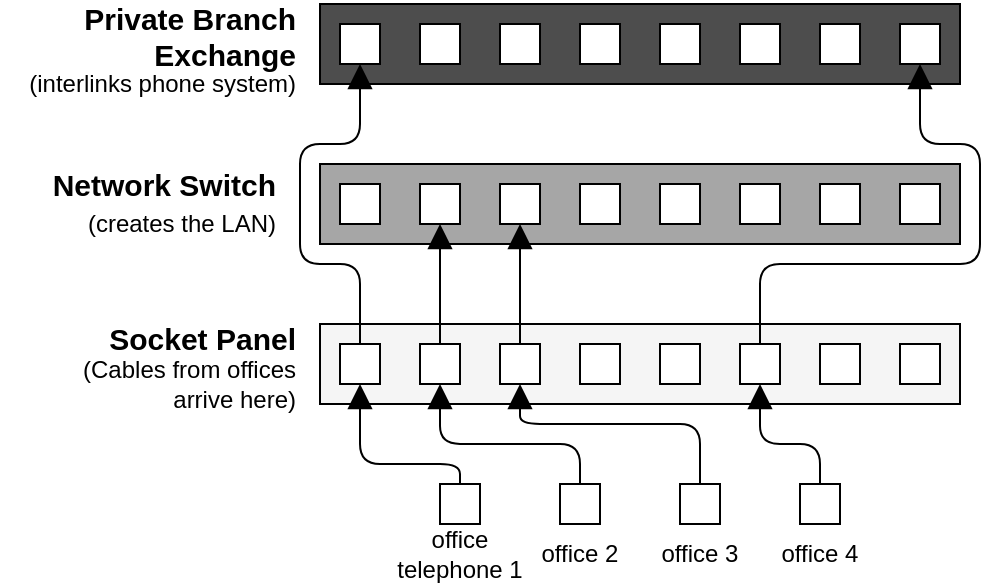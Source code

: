 <mxfile version="13.9.9" type="device"><diagram id="JxEqxfbp4N-mXUIk7BTS" name="Page-1"><mxGraphModel dx="1599" dy="666" grid="1" gridSize="10" guides="1" tooltips="1" connect="1" arrows="1" fold="1" page="1" pageScale="1" pageWidth="850" pageHeight="1100" math="0" shadow="0"><root><mxCell id="0"/><mxCell id="1" parent="0"/><mxCell id="wI_htvxXQiB410rONTHq-28" value="" style="rounded=0;whiteSpace=wrap;html=1;fillColor=#4D4D4D;" vertex="1" parent="1"><mxGeometry x="80" y="120" width="320" height="40" as="geometry"/></mxCell><mxCell id="wI_htvxXQiB410rONTHq-27" value="" style="rounded=0;whiteSpace=wrap;html=1;fontColor=#333333;fillColor=#A6A6A6;" vertex="1" parent="1"><mxGeometry x="80" y="200" width="320" height="40" as="geometry"/></mxCell><mxCell id="wI_htvxXQiB410rONTHq-26" value="" style="rounded=0;whiteSpace=wrap;html=1;fillColor=#f5f5f5;fontColor=#333333;" vertex="1" parent="1"><mxGeometry x="80" y="280" width="320" height="40" as="geometry"/></mxCell><mxCell id="wI_htvxXQiB410rONTHq-2" value="" style="rounded=0;whiteSpace=wrap;html=1;" vertex="1" parent="1"><mxGeometry x="90" y="130" width="20" height="20" as="geometry"/></mxCell><mxCell id="wI_htvxXQiB410rONTHq-3" value="" style="rounded=0;whiteSpace=wrap;html=1;" vertex="1" parent="1"><mxGeometry x="130" y="130" width="20" height="20" as="geometry"/></mxCell><mxCell id="wI_htvxXQiB410rONTHq-4" value="" style="rounded=0;whiteSpace=wrap;html=1;" vertex="1" parent="1"><mxGeometry x="170" y="130" width="20" height="20" as="geometry"/></mxCell><mxCell id="wI_htvxXQiB410rONTHq-5" value="" style="rounded=0;whiteSpace=wrap;html=1;" vertex="1" parent="1"><mxGeometry x="210" y="130" width="20" height="20" as="geometry"/></mxCell><mxCell id="wI_htvxXQiB410rONTHq-6" value="" style="rounded=0;whiteSpace=wrap;html=1;" vertex="1" parent="1"><mxGeometry x="250" y="130" width="20" height="20" as="geometry"/></mxCell><mxCell id="wI_htvxXQiB410rONTHq-7" value="" style="rounded=0;whiteSpace=wrap;html=1;" vertex="1" parent="1"><mxGeometry x="290" y="130" width="20" height="20" as="geometry"/></mxCell><mxCell id="wI_htvxXQiB410rONTHq-8" value="" style="rounded=0;whiteSpace=wrap;html=1;" vertex="1" parent="1"><mxGeometry x="330" y="130" width="20" height="20" as="geometry"/></mxCell><mxCell id="wI_htvxXQiB410rONTHq-9" value="" style="rounded=0;whiteSpace=wrap;html=1;" vertex="1" parent="1"><mxGeometry x="370" y="130" width="20" height="20" as="geometry"/></mxCell><mxCell id="wI_htvxXQiB410rONTHq-10" value="" style="rounded=0;whiteSpace=wrap;html=1;" vertex="1" parent="1"><mxGeometry x="90" y="210" width="20" height="20" as="geometry"/></mxCell><mxCell id="wI_htvxXQiB410rONTHq-11" value="" style="rounded=0;whiteSpace=wrap;html=1;" vertex="1" parent="1"><mxGeometry x="130" y="210" width="20" height="20" as="geometry"/></mxCell><mxCell id="wI_htvxXQiB410rONTHq-12" value="" style="rounded=0;whiteSpace=wrap;html=1;" vertex="1" parent="1"><mxGeometry x="170" y="210" width="20" height="20" as="geometry"/></mxCell><mxCell id="wI_htvxXQiB410rONTHq-13" value="" style="rounded=0;whiteSpace=wrap;html=1;" vertex="1" parent="1"><mxGeometry x="210" y="210" width="20" height="20" as="geometry"/></mxCell><mxCell id="wI_htvxXQiB410rONTHq-14" value="" style="rounded=0;whiteSpace=wrap;html=1;" vertex="1" parent="1"><mxGeometry x="250" y="210" width="20" height="20" as="geometry"/></mxCell><mxCell id="wI_htvxXQiB410rONTHq-15" value="" style="rounded=0;whiteSpace=wrap;html=1;" vertex="1" parent="1"><mxGeometry x="290" y="210" width="20" height="20" as="geometry"/></mxCell><mxCell id="wI_htvxXQiB410rONTHq-16" value="" style="rounded=0;whiteSpace=wrap;html=1;" vertex="1" parent="1"><mxGeometry x="330" y="210" width="20" height="20" as="geometry"/></mxCell><mxCell id="wI_htvxXQiB410rONTHq-17" value="" style="rounded=0;whiteSpace=wrap;html=1;" vertex="1" parent="1"><mxGeometry x="370" y="210" width="20" height="20" as="geometry"/></mxCell><mxCell id="wI_htvxXQiB410rONTHq-29" style="edgeStyle=orthogonalEdgeStyle;rounded=1;orthogonalLoop=1;jettySize=auto;html=1;exitX=0.5;exitY=0;exitDx=0;exitDy=0;entryX=0.5;entryY=1;entryDx=0;entryDy=0;endArrow=block;endFill=1;endSize=10;" edge="1" parent="1" source="wI_htvxXQiB410rONTHq-18" target="wI_htvxXQiB410rONTHq-2"><mxGeometry relative="1" as="geometry"><Array as="points"><mxPoint x="100" y="250"/><mxPoint x="70" y="250"/><mxPoint x="70" y="190"/><mxPoint x="100" y="190"/></Array></mxGeometry></mxCell><mxCell id="wI_htvxXQiB410rONTHq-18" value="" style="rounded=0;whiteSpace=wrap;html=1;" vertex="1" parent="1"><mxGeometry x="90" y="290" width="20" height="20" as="geometry"/></mxCell><mxCell id="wI_htvxXQiB410rONTHq-30" style="edgeStyle=orthogonalEdgeStyle;rounded=0;orthogonalLoop=1;jettySize=auto;html=1;exitX=0.5;exitY=0;exitDx=0;exitDy=0;entryX=0.5;entryY=1;entryDx=0;entryDy=0;endArrow=block;endFill=1;endSize=10;" edge="1" parent="1" source="wI_htvxXQiB410rONTHq-19" target="wI_htvxXQiB410rONTHq-11"><mxGeometry relative="1" as="geometry"/></mxCell><mxCell id="wI_htvxXQiB410rONTHq-19" value="" style="rounded=0;whiteSpace=wrap;html=1;" vertex="1" parent="1"><mxGeometry x="130" y="290" width="20" height="20" as="geometry"/></mxCell><mxCell id="wI_htvxXQiB410rONTHq-31" style="edgeStyle=orthogonalEdgeStyle;rounded=0;orthogonalLoop=1;jettySize=auto;html=1;exitX=0.5;exitY=0;exitDx=0;exitDy=0;entryX=0.5;entryY=1;entryDx=0;entryDy=0;endArrow=block;endFill=1;endSize=10;" edge="1" parent="1" source="wI_htvxXQiB410rONTHq-20" target="wI_htvxXQiB410rONTHq-12"><mxGeometry relative="1" as="geometry"/></mxCell><mxCell id="wI_htvxXQiB410rONTHq-20" value="" style="rounded=0;whiteSpace=wrap;html=1;" vertex="1" parent="1"><mxGeometry x="170" y="290" width="20" height="20" as="geometry"/></mxCell><mxCell id="wI_htvxXQiB410rONTHq-21" value="" style="rounded=0;whiteSpace=wrap;html=1;" vertex="1" parent="1"><mxGeometry x="210" y="290" width="20" height="20" as="geometry"/></mxCell><mxCell id="wI_htvxXQiB410rONTHq-22" value="" style="rounded=0;whiteSpace=wrap;html=1;" vertex="1" parent="1"><mxGeometry x="250" y="290" width="20" height="20" as="geometry"/></mxCell><mxCell id="wI_htvxXQiB410rONTHq-32" style="edgeStyle=orthogonalEdgeStyle;rounded=1;orthogonalLoop=1;jettySize=auto;html=1;exitX=0.5;exitY=0;exitDx=0;exitDy=0;endArrow=block;endFill=1;entryX=0.5;entryY=1;entryDx=0;entryDy=0;endSize=10;" edge="1" parent="1" source="wI_htvxXQiB410rONTHq-23" target="wI_htvxXQiB410rONTHq-9"><mxGeometry relative="1" as="geometry"><mxPoint x="420" y="170" as="targetPoint"/><Array as="points"><mxPoint x="300" y="250"/><mxPoint x="410" y="250"/><mxPoint x="410" y="190"/><mxPoint x="380" y="190"/></Array></mxGeometry></mxCell><mxCell id="wI_htvxXQiB410rONTHq-23" value="" style="rounded=0;whiteSpace=wrap;html=1;" vertex="1" parent="1"><mxGeometry x="290" y="290" width="20" height="20" as="geometry"/></mxCell><mxCell id="wI_htvxXQiB410rONTHq-24" value="" style="rounded=0;whiteSpace=wrap;html=1;" vertex="1" parent="1"><mxGeometry x="330" y="290" width="20" height="20" as="geometry"/></mxCell><mxCell id="wI_htvxXQiB410rONTHq-25" value="" style="rounded=0;whiteSpace=wrap;html=1;" vertex="1" parent="1"><mxGeometry x="370" y="290" width="20" height="20" as="geometry"/></mxCell><mxCell id="wI_htvxXQiB410rONTHq-33" value="Private Branch Exchange" style="text;html=1;strokeColor=none;fillColor=none;align=right;verticalAlign=middle;whiteSpace=wrap;rounded=0;fontStyle=1;fontSize=15;" vertex="1" parent="1"><mxGeometry x="-70" y="126" width="140" height="20" as="geometry"/></mxCell><mxCell id="wI_htvxXQiB410rONTHq-34" value="(interlinks phone system)" style="text;html=1;strokeColor=none;fillColor=none;align=right;verticalAlign=middle;whiteSpace=wrap;rounded=0;" vertex="1" parent="1"><mxGeometry x="-70" y="150" width="140" height="20" as="geometry"/></mxCell><mxCell id="wI_htvxXQiB410rONTHq-35" value="Network Switch" style="text;html=1;strokeColor=none;fillColor=none;align=right;verticalAlign=middle;whiteSpace=wrap;rounded=0;fontStyle=1;fontSize=15;" vertex="1" parent="1"><mxGeometry x="-80" y="200" width="140" height="20" as="geometry"/></mxCell><mxCell id="wI_htvxXQiB410rONTHq-36" value="(creates the LAN)" style="text;html=1;strokeColor=none;fillColor=none;align=right;verticalAlign=middle;whiteSpace=wrap;rounded=0;" vertex="1" parent="1"><mxGeometry x="-80" y="220" width="140" height="20" as="geometry"/></mxCell><mxCell id="wI_htvxXQiB410rONTHq-39" value="Socket Panel" style="text;html=1;strokeColor=none;fillColor=none;align=right;verticalAlign=middle;whiteSpace=wrap;rounded=0;fontStyle=1;fontSize=15;" vertex="1" parent="1"><mxGeometry x="-70" y="277" width="140" height="20" as="geometry"/></mxCell><mxCell id="wI_htvxXQiB410rONTHq-40" value="(Cables from offices arrive here)" style="text;html=1;strokeColor=none;fillColor=none;align=right;verticalAlign=middle;whiteSpace=wrap;rounded=0;" vertex="1" parent="1"><mxGeometry x="-50" y="300" width="120" height="20" as="geometry"/></mxCell><mxCell id="wI_htvxXQiB410rONTHq-46" style="edgeStyle=orthogonalEdgeStyle;rounded=1;orthogonalLoop=1;jettySize=auto;html=1;exitX=0.5;exitY=0;exitDx=0;exitDy=0;entryX=0.5;entryY=1;entryDx=0;entryDy=0;endArrow=block;endFill=1;endSize=10;fontSize=15;" edge="1" parent="1" source="wI_htvxXQiB410rONTHq-41" target="wI_htvxXQiB410rONTHq-18"><mxGeometry relative="1" as="geometry"><Array as="points"><mxPoint x="150" y="350"/><mxPoint x="100" y="350"/></Array></mxGeometry></mxCell><mxCell id="wI_htvxXQiB410rONTHq-41" value="" style="rounded=0;whiteSpace=wrap;html=1;" vertex="1" parent="1"><mxGeometry x="140" y="360" width="20" height="20" as="geometry"/></mxCell><mxCell id="wI_htvxXQiB410rONTHq-47" style="edgeStyle=orthogonalEdgeStyle;rounded=1;orthogonalLoop=1;jettySize=auto;html=1;exitX=0.5;exitY=0;exitDx=0;exitDy=0;entryX=0.5;entryY=1;entryDx=0;entryDy=0;endArrow=block;endFill=1;endSize=10;fontSize=15;" edge="1" parent="1" source="wI_htvxXQiB410rONTHq-42" target="wI_htvxXQiB410rONTHq-19"><mxGeometry relative="1" as="geometry"><Array as="points"><mxPoint x="210" y="340"/><mxPoint x="140" y="340"/></Array></mxGeometry></mxCell><mxCell id="wI_htvxXQiB410rONTHq-42" value="" style="rounded=0;whiteSpace=wrap;html=1;" vertex="1" parent="1"><mxGeometry x="200" y="360" width="20" height="20" as="geometry"/></mxCell><mxCell id="wI_htvxXQiB410rONTHq-48" style="edgeStyle=orthogonalEdgeStyle;rounded=1;orthogonalLoop=1;jettySize=auto;html=1;exitX=0.5;exitY=0;exitDx=0;exitDy=0;entryX=0.5;entryY=1;entryDx=0;entryDy=0;endArrow=block;endFill=1;endSize=10;fontSize=15;" edge="1" parent="1" source="wI_htvxXQiB410rONTHq-44" target="wI_htvxXQiB410rONTHq-20"><mxGeometry relative="1" as="geometry"><Array as="points"><mxPoint x="270" y="330"/><mxPoint x="180" y="330"/></Array></mxGeometry></mxCell><mxCell id="wI_htvxXQiB410rONTHq-44" value="" style="rounded=0;whiteSpace=wrap;html=1;" vertex="1" parent="1"><mxGeometry x="260" y="360" width="20" height="20" as="geometry"/></mxCell><mxCell id="wI_htvxXQiB410rONTHq-49" style="edgeStyle=orthogonalEdgeStyle;rounded=1;orthogonalLoop=1;jettySize=auto;html=1;exitX=0.5;exitY=0;exitDx=0;exitDy=0;entryX=0.5;entryY=1;entryDx=0;entryDy=0;endArrow=block;endFill=1;endSize=10;fontSize=15;" edge="1" parent="1" source="wI_htvxXQiB410rONTHq-45" target="wI_htvxXQiB410rONTHq-23"><mxGeometry relative="1" as="geometry"><Array as="points"><mxPoint x="330" y="340"/><mxPoint x="300" y="340"/></Array></mxGeometry></mxCell><mxCell id="wI_htvxXQiB410rONTHq-45" value="" style="rounded=0;whiteSpace=wrap;html=1;" vertex="1" parent="1"><mxGeometry x="320" y="360" width="20" height="20" as="geometry"/></mxCell><mxCell id="wI_htvxXQiB410rONTHq-50" value="office telephone 1" style="text;html=1;strokeColor=none;fillColor=none;align=center;verticalAlign=middle;whiteSpace=wrap;rounded=0;fontSize=12;" vertex="1" parent="1"><mxGeometry x="115" y="380" width="70" height="30" as="geometry"/></mxCell><mxCell id="wI_htvxXQiB410rONTHq-51" value="office 2" style="text;html=1;strokeColor=none;fillColor=none;align=center;verticalAlign=middle;whiteSpace=wrap;rounded=0;fontSize=12;" vertex="1" parent="1"><mxGeometry x="180" y="380" width="60" height="30" as="geometry"/></mxCell><mxCell id="wI_htvxXQiB410rONTHq-52" value="office 3" style="text;html=1;strokeColor=none;fillColor=none;align=center;verticalAlign=middle;whiteSpace=wrap;rounded=0;fontSize=12;" vertex="1" parent="1"><mxGeometry x="240" y="380" width="60" height="30" as="geometry"/></mxCell><mxCell id="wI_htvxXQiB410rONTHq-53" value="office 4" style="text;html=1;strokeColor=none;fillColor=none;align=center;verticalAlign=middle;whiteSpace=wrap;rounded=0;fontSize=12;" vertex="1" parent="1"><mxGeometry x="300" y="380" width="60" height="30" as="geometry"/></mxCell></root></mxGraphModel></diagram></mxfile>